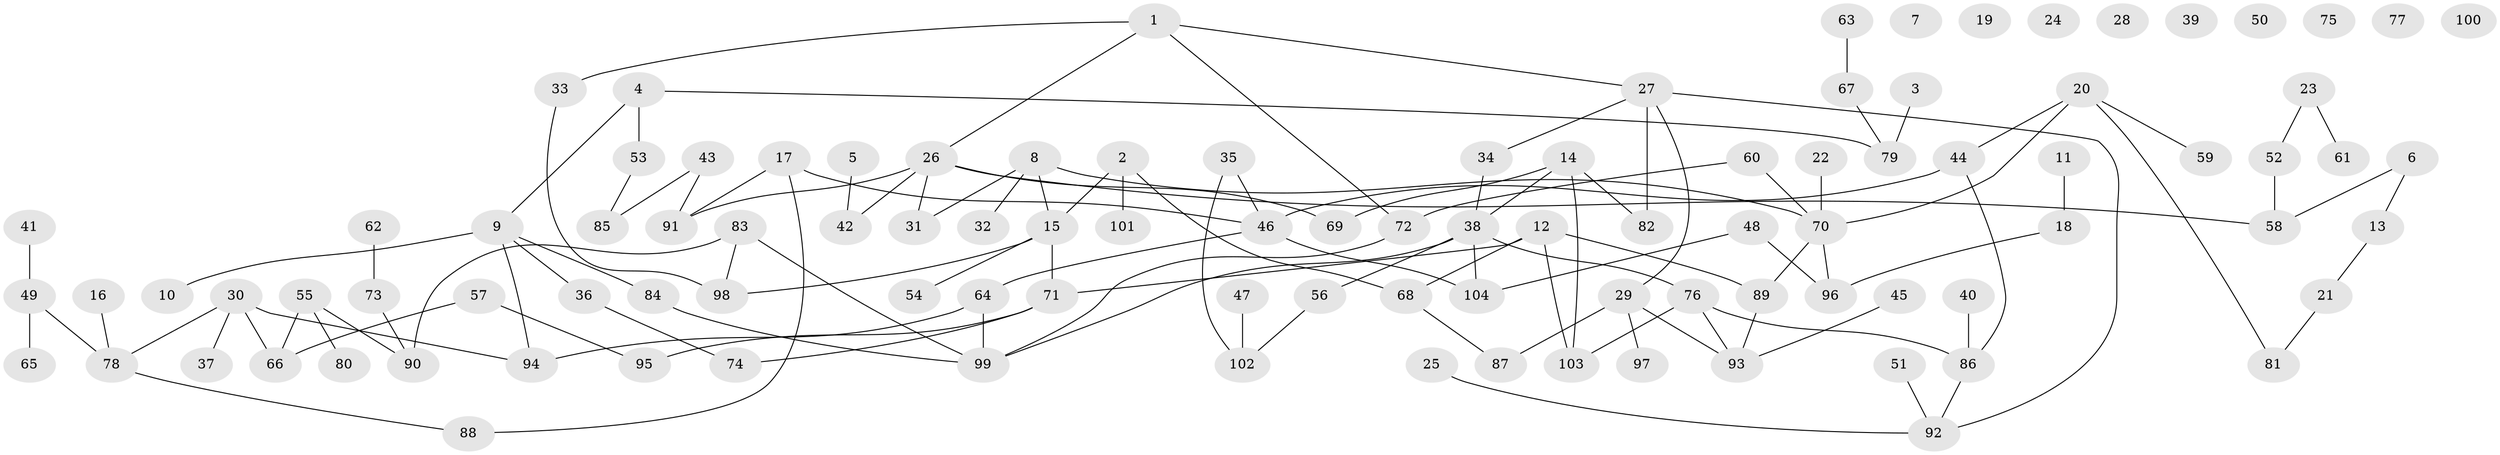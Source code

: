 // Generated by graph-tools (version 1.1) at 2025/25/03/09/25 03:25:21]
// undirected, 104 vertices, 121 edges
graph export_dot {
graph [start="1"]
  node [color=gray90,style=filled];
  1;
  2;
  3;
  4;
  5;
  6;
  7;
  8;
  9;
  10;
  11;
  12;
  13;
  14;
  15;
  16;
  17;
  18;
  19;
  20;
  21;
  22;
  23;
  24;
  25;
  26;
  27;
  28;
  29;
  30;
  31;
  32;
  33;
  34;
  35;
  36;
  37;
  38;
  39;
  40;
  41;
  42;
  43;
  44;
  45;
  46;
  47;
  48;
  49;
  50;
  51;
  52;
  53;
  54;
  55;
  56;
  57;
  58;
  59;
  60;
  61;
  62;
  63;
  64;
  65;
  66;
  67;
  68;
  69;
  70;
  71;
  72;
  73;
  74;
  75;
  76;
  77;
  78;
  79;
  80;
  81;
  82;
  83;
  84;
  85;
  86;
  87;
  88;
  89;
  90;
  91;
  92;
  93;
  94;
  95;
  96;
  97;
  98;
  99;
  100;
  101;
  102;
  103;
  104;
  1 -- 26;
  1 -- 27;
  1 -- 33;
  1 -- 72;
  2 -- 15;
  2 -- 68;
  2 -- 101;
  3 -- 79;
  4 -- 9;
  4 -- 53;
  4 -- 79;
  5 -- 42;
  6 -- 13;
  6 -- 58;
  8 -- 15;
  8 -- 31;
  8 -- 32;
  8 -- 70;
  9 -- 10;
  9 -- 36;
  9 -- 84;
  9 -- 94;
  11 -- 18;
  12 -- 68;
  12 -- 71;
  12 -- 89;
  12 -- 103;
  13 -- 21;
  14 -- 38;
  14 -- 69;
  14 -- 82;
  14 -- 103;
  15 -- 54;
  15 -- 71;
  15 -- 98;
  16 -- 78;
  17 -- 46;
  17 -- 88;
  17 -- 91;
  18 -- 96;
  20 -- 44;
  20 -- 59;
  20 -- 70;
  20 -- 81;
  21 -- 81;
  22 -- 70;
  23 -- 52;
  23 -- 61;
  25 -- 92;
  26 -- 31;
  26 -- 42;
  26 -- 58;
  26 -- 69;
  26 -- 91;
  27 -- 29;
  27 -- 34;
  27 -- 82;
  27 -- 92;
  29 -- 87;
  29 -- 93;
  29 -- 97;
  30 -- 37;
  30 -- 66;
  30 -- 78;
  30 -- 94;
  33 -- 98;
  34 -- 38;
  35 -- 46;
  35 -- 102;
  36 -- 74;
  38 -- 56;
  38 -- 76;
  38 -- 99;
  38 -- 104;
  40 -- 86;
  41 -- 49;
  43 -- 85;
  43 -- 91;
  44 -- 46;
  44 -- 86;
  45 -- 93;
  46 -- 64;
  46 -- 104;
  47 -- 102;
  48 -- 96;
  48 -- 104;
  49 -- 65;
  49 -- 78;
  51 -- 92;
  52 -- 58;
  53 -- 85;
  55 -- 66;
  55 -- 80;
  55 -- 90;
  56 -- 102;
  57 -- 66;
  57 -- 95;
  60 -- 70;
  60 -- 72;
  62 -- 73;
  63 -- 67;
  64 -- 94;
  64 -- 99;
  67 -- 79;
  68 -- 87;
  70 -- 89;
  70 -- 96;
  71 -- 74;
  71 -- 95;
  72 -- 99;
  73 -- 90;
  76 -- 86;
  76 -- 93;
  76 -- 103;
  78 -- 88;
  83 -- 90;
  83 -- 98;
  83 -- 99;
  84 -- 99;
  86 -- 92;
  89 -- 93;
}
